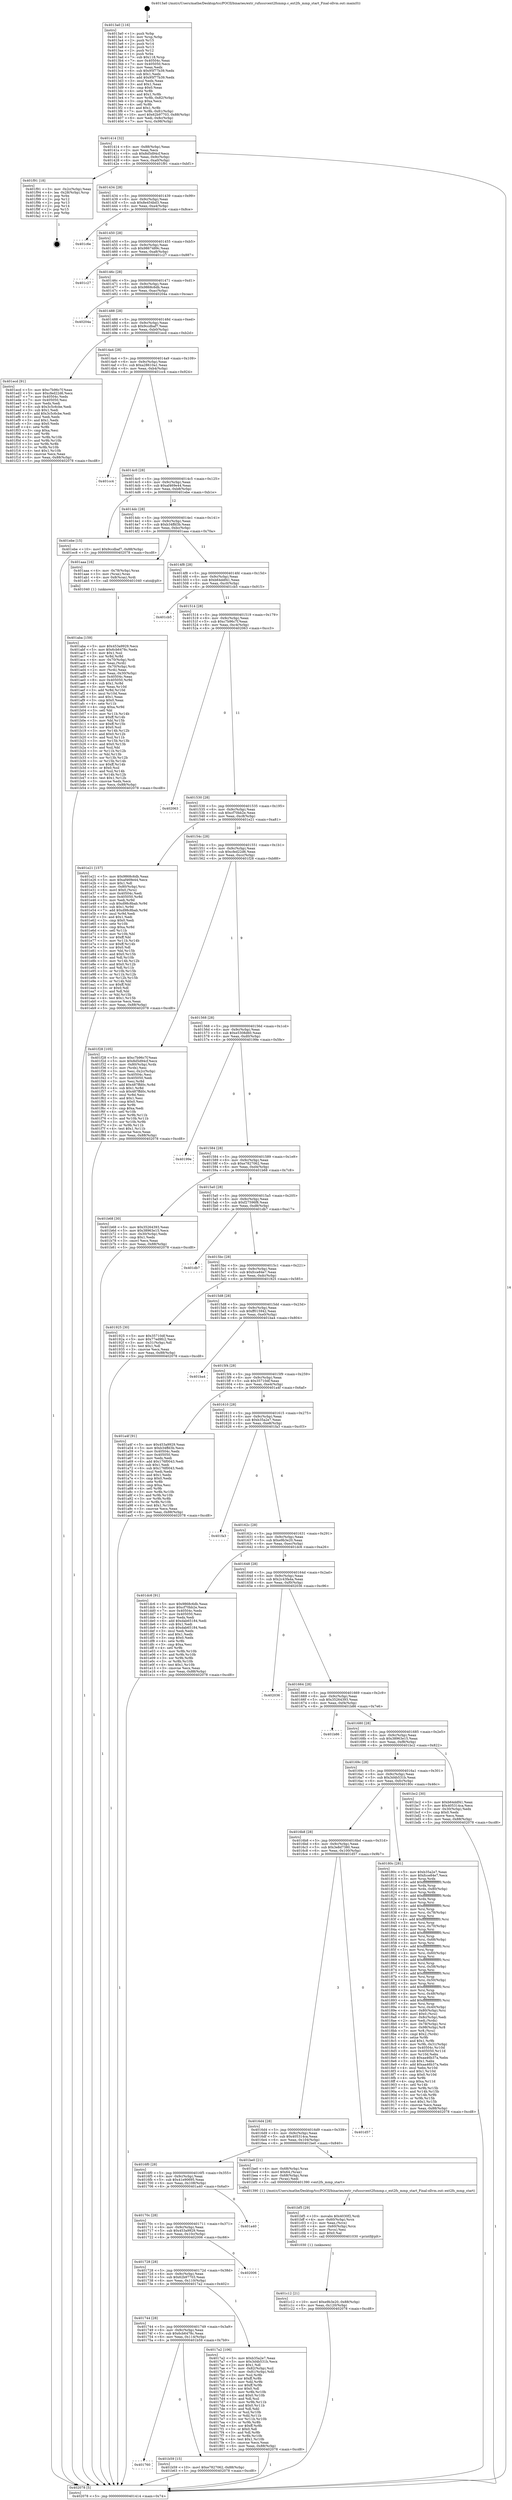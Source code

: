 digraph "0x4013a0" {
  label = "0x4013a0 (/mnt/c/Users/mathe/Desktop/tcc/POCII/binaries/extr_rufussrcext2fsmmp.c_ext2fs_mmp_start_Final-ollvm.out::main(0))"
  labelloc = "t"
  node[shape=record]

  Entry [label="",width=0.3,height=0.3,shape=circle,fillcolor=black,style=filled]
  "0x401414" [label="{
     0x401414 [32]\l
     | [instrs]\l
     &nbsp;&nbsp;0x401414 \<+6\>: mov -0x88(%rbp),%eax\l
     &nbsp;&nbsp;0x40141a \<+2\>: mov %eax,%ecx\l
     &nbsp;&nbsp;0x40141c \<+6\>: sub $0x8d5d94cf,%ecx\l
     &nbsp;&nbsp;0x401422 \<+6\>: mov %eax,-0x9c(%rbp)\l
     &nbsp;&nbsp;0x401428 \<+6\>: mov %ecx,-0xa0(%rbp)\l
     &nbsp;&nbsp;0x40142e \<+6\>: je 0000000000401f91 \<main+0xbf1\>\l
  }"]
  "0x401f91" [label="{
     0x401f91 [18]\l
     | [instrs]\l
     &nbsp;&nbsp;0x401f91 \<+3\>: mov -0x2c(%rbp),%eax\l
     &nbsp;&nbsp;0x401f94 \<+4\>: lea -0x28(%rbp),%rsp\l
     &nbsp;&nbsp;0x401f98 \<+1\>: pop %rbx\l
     &nbsp;&nbsp;0x401f99 \<+2\>: pop %r12\l
     &nbsp;&nbsp;0x401f9b \<+2\>: pop %r13\l
     &nbsp;&nbsp;0x401f9d \<+2\>: pop %r14\l
     &nbsp;&nbsp;0x401f9f \<+2\>: pop %r15\l
     &nbsp;&nbsp;0x401fa1 \<+1\>: pop %rbp\l
     &nbsp;&nbsp;0x401fa2 \<+1\>: ret\l
  }"]
  "0x401434" [label="{
     0x401434 [28]\l
     | [instrs]\l
     &nbsp;&nbsp;0x401434 \<+5\>: jmp 0000000000401439 \<main+0x99\>\l
     &nbsp;&nbsp;0x401439 \<+6\>: mov -0x9c(%rbp),%eax\l
     &nbsp;&nbsp;0x40143f \<+5\>: sub $0x8e454bd3,%eax\l
     &nbsp;&nbsp;0x401444 \<+6\>: mov %eax,-0xa4(%rbp)\l
     &nbsp;&nbsp;0x40144a \<+6\>: je 0000000000401c6e \<main+0x8ce\>\l
  }"]
  Exit [label="",width=0.3,height=0.3,shape=circle,fillcolor=black,style=filled,peripheries=2]
  "0x401c6e" [label="{
     0x401c6e\l
  }", style=dashed]
  "0x401450" [label="{
     0x401450 [28]\l
     | [instrs]\l
     &nbsp;&nbsp;0x401450 \<+5\>: jmp 0000000000401455 \<main+0xb5\>\l
     &nbsp;&nbsp;0x401455 \<+6\>: mov -0x9c(%rbp),%eax\l
     &nbsp;&nbsp;0x40145b \<+5\>: sub $0x9867489c,%eax\l
     &nbsp;&nbsp;0x401460 \<+6\>: mov %eax,-0xa8(%rbp)\l
     &nbsp;&nbsp;0x401466 \<+6\>: je 0000000000401c27 \<main+0x887\>\l
  }"]
  "0x401c12" [label="{
     0x401c12 [21]\l
     | [instrs]\l
     &nbsp;&nbsp;0x401c12 \<+10\>: movl $0xe9b3e20,-0x88(%rbp)\l
     &nbsp;&nbsp;0x401c1c \<+6\>: mov %eax,-0x120(%rbp)\l
     &nbsp;&nbsp;0x401c22 \<+5\>: jmp 0000000000402078 \<main+0xcd8\>\l
  }"]
  "0x401c27" [label="{
     0x401c27\l
  }", style=dashed]
  "0x40146c" [label="{
     0x40146c [28]\l
     | [instrs]\l
     &nbsp;&nbsp;0x40146c \<+5\>: jmp 0000000000401471 \<main+0xd1\>\l
     &nbsp;&nbsp;0x401471 \<+6\>: mov -0x9c(%rbp),%eax\l
     &nbsp;&nbsp;0x401477 \<+5\>: sub $0x9868c6db,%eax\l
     &nbsp;&nbsp;0x40147c \<+6\>: mov %eax,-0xac(%rbp)\l
     &nbsp;&nbsp;0x401482 \<+6\>: je 000000000040204a \<main+0xcaa\>\l
  }"]
  "0x401bf5" [label="{
     0x401bf5 [29]\l
     | [instrs]\l
     &nbsp;&nbsp;0x401bf5 \<+10\>: movabs $0x4030f2,%rdi\l
     &nbsp;&nbsp;0x401bff \<+4\>: mov -0x60(%rbp),%rcx\l
     &nbsp;&nbsp;0x401c03 \<+2\>: mov %eax,(%rcx)\l
     &nbsp;&nbsp;0x401c05 \<+4\>: mov -0x60(%rbp),%rcx\l
     &nbsp;&nbsp;0x401c09 \<+2\>: mov (%rcx),%esi\l
     &nbsp;&nbsp;0x401c0b \<+2\>: mov $0x0,%al\l
     &nbsp;&nbsp;0x401c0d \<+5\>: call 0000000000401030 \<printf@plt\>\l
     | [calls]\l
     &nbsp;&nbsp;0x401030 \{1\} (unknown)\l
  }"]
  "0x40204a" [label="{
     0x40204a\l
  }", style=dashed]
  "0x401488" [label="{
     0x401488 [28]\l
     | [instrs]\l
     &nbsp;&nbsp;0x401488 \<+5\>: jmp 000000000040148d \<main+0xed\>\l
     &nbsp;&nbsp;0x40148d \<+6\>: mov -0x9c(%rbp),%eax\l
     &nbsp;&nbsp;0x401493 \<+5\>: sub $0x9ccdbaf7,%eax\l
     &nbsp;&nbsp;0x401498 \<+6\>: mov %eax,-0xb0(%rbp)\l
     &nbsp;&nbsp;0x40149e \<+6\>: je 0000000000401ecd \<main+0xb2d\>\l
  }"]
  "0x401760" [label="{
     0x401760\l
  }", style=dashed]
  "0x401ecd" [label="{
     0x401ecd [91]\l
     | [instrs]\l
     &nbsp;&nbsp;0x401ecd \<+5\>: mov $0xc7b96c7f,%eax\l
     &nbsp;&nbsp;0x401ed2 \<+5\>: mov $0xcfed22d6,%ecx\l
     &nbsp;&nbsp;0x401ed7 \<+7\>: mov 0x40504c,%edx\l
     &nbsp;&nbsp;0x401ede \<+7\>: mov 0x405050,%esi\l
     &nbsp;&nbsp;0x401ee5 \<+2\>: mov %edx,%edi\l
     &nbsp;&nbsp;0x401ee7 \<+6\>: sub $0x3c5c6cbe,%edi\l
     &nbsp;&nbsp;0x401eed \<+3\>: sub $0x1,%edi\l
     &nbsp;&nbsp;0x401ef0 \<+6\>: add $0x3c5c6cbe,%edi\l
     &nbsp;&nbsp;0x401ef6 \<+3\>: imul %edi,%edx\l
     &nbsp;&nbsp;0x401ef9 \<+3\>: and $0x1,%edx\l
     &nbsp;&nbsp;0x401efc \<+3\>: cmp $0x0,%edx\l
     &nbsp;&nbsp;0x401eff \<+4\>: sete %r8b\l
     &nbsp;&nbsp;0x401f03 \<+3\>: cmp $0xa,%esi\l
     &nbsp;&nbsp;0x401f06 \<+4\>: setl %r9b\l
     &nbsp;&nbsp;0x401f0a \<+3\>: mov %r8b,%r10b\l
     &nbsp;&nbsp;0x401f0d \<+3\>: and %r9b,%r10b\l
     &nbsp;&nbsp;0x401f10 \<+3\>: xor %r9b,%r8b\l
     &nbsp;&nbsp;0x401f13 \<+3\>: or %r8b,%r10b\l
     &nbsp;&nbsp;0x401f16 \<+4\>: test $0x1,%r10b\l
     &nbsp;&nbsp;0x401f1a \<+3\>: cmovne %ecx,%eax\l
     &nbsp;&nbsp;0x401f1d \<+6\>: mov %eax,-0x88(%rbp)\l
     &nbsp;&nbsp;0x401f23 \<+5\>: jmp 0000000000402078 \<main+0xcd8\>\l
  }"]
  "0x4014a4" [label="{
     0x4014a4 [28]\l
     | [instrs]\l
     &nbsp;&nbsp;0x4014a4 \<+5\>: jmp 00000000004014a9 \<main+0x109\>\l
     &nbsp;&nbsp;0x4014a9 \<+6\>: mov -0x9c(%rbp),%eax\l
     &nbsp;&nbsp;0x4014af \<+5\>: sub $0xa28610a1,%eax\l
     &nbsp;&nbsp;0x4014b4 \<+6\>: mov %eax,-0xb4(%rbp)\l
     &nbsp;&nbsp;0x4014ba \<+6\>: je 0000000000401cc4 \<main+0x924\>\l
  }"]
  "0x401b59" [label="{
     0x401b59 [15]\l
     | [instrs]\l
     &nbsp;&nbsp;0x401b59 \<+10\>: movl $0xe7827062,-0x88(%rbp)\l
     &nbsp;&nbsp;0x401b63 \<+5\>: jmp 0000000000402078 \<main+0xcd8\>\l
  }"]
  "0x401cc4" [label="{
     0x401cc4\l
  }", style=dashed]
  "0x4014c0" [label="{
     0x4014c0 [28]\l
     | [instrs]\l
     &nbsp;&nbsp;0x4014c0 \<+5\>: jmp 00000000004014c5 \<main+0x125\>\l
     &nbsp;&nbsp;0x4014c5 \<+6\>: mov -0x9c(%rbp),%eax\l
     &nbsp;&nbsp;0x4014cb \<+5\>: sub $0xaf469e44,%eax\l
     &nbsp;&nbsp;0x4014d0 \<+6\>: mov %eax,-0xb8(%rbp)\l
     &nbsp;&nbsp;0x4014d6 \<+6\>: je 0000000000401ebe \<main+0xb1e\>\l
  }"]
  "0x401aba" [label="{
     0x401aba [159]\l
     | [instrs]\l
     &nbsp;&nbsp;0x401aba \<+5\>: mov $0x453a9929,%ecx\l
     &nbsp;&nbsp;0x401abf \<+5\>: mov $0x6cb6478c,%edx\l
     &nbsp;&nbsp;0x401ac4 \<+3\>: mov $0x1,%sil\l
     &nbsp;&nbsp;0x401ac7 \<+3\>: xor %r8d,%r8d\l
     &nbsp;&nbsp;0x401aca \<+4\>: mov -0x70(%rbp),%rdi\l
     &nbsp;&nbsp;0x401ace \<+2\>: mov %eax,(%rdi)\l
     &nbsp;&nbsp;0x401ad0 \<+4\>: mov -0x70(%rbp),%rdi\l
     &nbsp;&nbsp;0x401ad4 \<+2\>: mov (%rdi),%eax\l
     &nbsp;&nbsp;0x401ad6 \<+3\>: mov %eax,-0x30(%rbp)\l
     &nbsp;&nbsp;0x401ad9 \<+7\>: mov 0x40504c,%eax\l
     &nbsp;&nbsp;0x401ae0 \<+8\>: mov 0x405050,%r9d\l
     &nbsp;&nbsp;0x401ae8 \<+4\>: sub $0x1,%r8d\l
     &nbsp;&nbsp;0x401aec \<+3\>: mov %eax,%r10d\l
     &nbsp;&nbsp;0x401aef \<+3\>: add %r8d,%r10d\l
     &nbsp;&nbsp;0x401af2 \<+4\>: imul %r10d,%eax\l
     &nbsp;&nbsp;0x401af6 \<+3\>: and $0x1,%eax\l
     &nbsp;&nbsp;0x401af9 \<+3\>: cmp $0x0,%eax\l
     &nbsp;&nbsp;0x401afc \<+4\>: sete %r11b\l
     &nbsp;&nbsp;0x401b00 \<+4\>: cmp $0xa,%r9d\l
     &nbsp;&nbsp;0x401b04 \<+3\>: setl %bl\l
     &nbsp;&nbsp;0x401b07 \<+3\>: mov %r11b,%r14b\l
     &nbsp;&nbsp;0x401b0a \<+4\>: xor $0xff,%r14b\l
     &nbsp;&nbsp;0x401b0e \<+3\>: mov %bl,%r15b\l
     &nbsp;&nbsp;0x401b11 \<+4\>: xor $0xff,%r15b\l
     &nbsp;&nbsp;0x401b15 \<+4\>: xor $0x0,%sil\l
     &nbsp;&nbsp;0x401b19 \<+3\>: mov %r14b,%r12b\l
     &nbsp;&nbsp;0x401b1c \<+4\>: and $0x0,%r12b\l
     &nbsp;&nbsp;0x401b20 \<+3\>: and %sil,%r11b\l
     &nbsp;&nbsp;0x401b23 \<+3\>: mov %r15b,%r13b\l
     &nbsp;&nbsp;0x401b26 \<+4\>: and $0x0,%r13b\l
     &nbsp;&nbsp;0x401b2a \<+3\>: and %sil,%bl\l
     &nbsp;&nbsp;0x401b2d \<+3\>: or %r11b,%r12b\l
     &nbsp;&nbsp;0x401b30 \<+3\>: or %bl,%r13b\l
     &nbsp;&nbsp;0x401b33 \<+3\>: xor %r13b,%r12b\l
     &nbsp;&nbsp;0x401b36 \<+3\>: or %r15b,%r14b\l
     &nbsp;&nbsp;0x401b39 \<+4\>: xor $0xff,%r14b\l
     &nbsp;&nbsp;0x401b3d \<+4\>: or $0x0,%sil\l
     &nbsp;&nbsp;0x401b41 \<+3\>: and %sil,%r14b\l
     &nbsp;&nbsp;0x401b44 \<+3\>: or %r14b,%r12b\l
     &nbsp;&nbsp;0x401b47 \<+4\>: test $0x1,%r12b\l
     &nbsp;&nbsp;0x401b4b \<+3\>: cmovne %edx,%ecx\l
     &nbsp;&nbsp;0x401b4e \<+6\>: mov %ecx,-0x88(%rbp)\l
     &nbsp;&nbsp;0x401b54 \<+5\>: jmp 0000000000402078 \<main+0xcd8\>\l
  }"]
  "0x401ebe" [label="{
     0x401ebe [15]\l
     | [instrs]\l
     &nbsp;&nbsp;0x401ebe \<+10\>: movl $0x9ccdbaf7,-0x88(%rbp)\l
     &nbsp;&nbsp;0x401ec8 \<+5\>: jmp 0000000000402078 \<main+0xcd8\>\l
  }"]
  "0x4014dc" [label="{
     0x4014dc [28]\l
     | [instrs]\l
     &nbsp;&nbsp;0x4014dc \<+5\>: jmp 00000000004014e1 \<main+0x141\>\l
     &nbsp;&nbsp;0x4014e1 \<+6\>: mov -0x9c(%rbp),%eax\l
     &nbsp;&nbsp;0x4014e7 \<+5\>: sub $0xb34ffd3b,%eax\l
     &nbsp;&nbsp;0x4014ec \<+6\>: mov %eax,-0xbc(%rbp)\l
     &nbsp;&nbsp;0x4014f2 \<+6\>: je 0000000000401aaa \<main+0x70a\>\l
  }"]
  "0x4013a0" [label="{
     0x4013a0 [116]\l
     | [instrs]\l
     &nbsp;&nbsp;0x4013a0 \<+1\>: push %rbp\l
     &nbsp;&nbsp;0x4013a1 \<+3\>: mov %rsp,%rbp\l
     &nbsp;&nbsp;0x4013a4 \<+2\>: push %r15\l
     &nbsp;&nbsp;0x4013a6 \<+2\>: push %r14\l
     &nbsp;&nbsp;0x4013a8 \<+2\>: push %r13\l
     &nbsp;&nbsp;0x4013aa \<+2\>: push %r12\l
     &nbsp;&nbsp;0x4013ac \<+1\>: push %rbx\l
     &nbsp;&nbsp;0x4013ad \<+7\>: sub $0x118,%rsp\l
     &nbsp;&nbsp;0x4013b4 \<+7\>: mov 0x40504c,%eax\l
     &nbsp;&nbsp;0x4013bb \<+7\>: mov 0x405050,%ecx\l
     &nbsp;&nbsp;0x4013c2 \<+2\>: mov %eax,%edx\l
     &nbsp;&nbsp;0x4013c4 \<+6\>: sub $0x95f77b39,%edx\l
     &nbsp;&nbsp;0x4013ca \<+3\>: sub $0x1,%edx\l
     &nbsp;&nbsp;0x4013cd \<+6\>: add $0x95f77b39,%edx\l
     &nbsp;&nbsp;0x4013d3 \<+3\>: imul %edx,%eax\l
     &nbsp;&nbsp;0x4013d6 \<+3\>: and $0x1,%eax\l
     &nbsp;&nbsp;0x4013d9 \<+3\>: cmp $0x0,%eax\l
     &nbsp;&nbsp;0x4013dc \<+4\>: sete %r8b\l
     &nbsp;&nbsp;0x4013e0 \<+4\>: and $0x1,%r8b\l
     &nbsp;&nbsp;0x4013e4 \<+7\>: mov %r8b,-0x82(%rbp)\l
     &nbsp;&nbsp;0x4013eb \<+3\>: cmp $0xa,%ecx\l
     &nbsp;&nbsp;0x4013ee \<+4\>: setl %r8b\l
     &nbsp;&nbsp;0x4013f2 \<+4\>: and $0x1,%r8b\l
     &nbsp;&nbsp;0x4013f6 \<+7\>: mov %r8b,-0x81(%rbp)\l
     &nbsp;&nbsp;0x4013fd \<+10\>: movl $0x62b97703,-0x88(%rbp)\l
     &nbsp;&nbsp;0x401407 \<+6\>: mov %edi,-0x8c(%rbp)\l
     &nbsp;&nbsp;0x40140d \<+7\>: mov %rsi,-0x98(%rbp)\l
  }"]
  "0x401aaa" [label="{
     0x401aaa [16]\l
     | [instrs]\l
     &nbsp;&nbsp;0x401aaa \<+4\>: mov -0x78(%rbp),%rax\l
     &nbsp;&nbsp;0x401aae \<+3\>: mov (%rax),%rax\l
     &nbsp;&nbsp;0x401ab1 \<+4\>: mov 0x8(%rax),%rdi\l
     &nbsp;&nbsp;0x401ab5 \<+5\>: call 0000000000401040 \<atoi@plt\>\l
     | [calls]\l
     &nbsp;&nbsp;0x401040 \{1\} (unknown)\l
  }"]
  "0x4014f8" [label="{
     0x4014f8 [28]\l
     | [instrs]\l
     &nbsp;&nbsp;0x4014f8 \<+5\>: jmp 00000000004014fd \<main+0x15d\>\l
     &nbsp;&nbsp;0x4014fd \<+6\>: mov -0x9c(%rbp),%eax\l
     &nbsp;&nbsp;0x401503 \<+5\>: sub $0xb64ddf41,%eax\l
     &nbsp;&nbsp;0x401508 \<+6\>: mov %eax,-0xc0(%rbp)\l
     &nbsp;&nbsp;0x40150e \<+6\>: je 0000000000401cb5 \<main+0x915\>\l
  }"]
  "0x402078" [label="{
     0x402078 [5]\l
     | [instrs]\l
     &nbsp;&nbsp;0x402078 \<+5\>: jmp 0000000000401414 \<main+0x74\>\l
  }"]
  "0x401cb5" [label="{
     0x401cb5\l
  }", style=dashed]
  "0x401514" [label="{
     0x401514 [28]\l
     | [instrs]\l
     &nbsp;&nbsp;0x401514 \<+5\>: jmp 0000000000401519 \<main+0x179\>\l
     &nbsp;&nbsp;0x401519 \<+6\>: mov -0x9c(%rbp),%eax\l
     &nbsp;&nbsp;0x40151f \<+5\>: sub $0xc7b96c7f,%eax\l
     &nbsp;&nbsp;0x401524 \<+6\>: mov %eax,-0xc4(%rbp)\l
     &nbsp;&nbsp;0x40152a \<+6\>: je 0000000000402063 \<main+0xcc3\>\l
  }"]
  "0x401744" [label="{
     0x401744 [28]\l
     | [instrs]\l
     &nbsp;&nbsp;0x401744 \<+5\>: jmp 0000000000401749 \<main+0x3a9\>\l
     &nbsp;&nbsp;0x401749 \<+6\>: mov -0x9c(%rbp),%eax\l
     &nbsp;&nbsp;0x40174f \<+5\>: sub $0x6cb6478c,%eax\l
     &nbsp;&nbsp;0x401754 \<+6\>: mov %eax,-0x114(%rbp)\l
     &nbsp;&nbsp;0x40175a \<+6\>: je 0000000000401b59 \<main+0x7b9\>\l
  }"]
  "0x402063" [label="{
     0x402063\l
  }", style=dashed]
  "0x401530" [label="{
     0x401530 [28]\l
     | [instrs]\l
     &nbsp;&nbsp;0x401530 \<+5\>: jmp 0000000000401535 \<main+0x195\>\l
     &nbsp;&nbsp;0x401535 \<+6\>: mov -0x9c(%rbp),%eax\l
     &nbsp;&nbsp;0x40153b \<+5\>: sub $0xcf70bb2e,%eax\l
     &nbsp;&nbsp;0x401540 \<+6\>: mov %eax,-0xc8(%rbp)\l
     &nbsp;&nbsp;0x401546 \<+6\>: je 0000000000401e21 \<main+0xa81\>\l
  }"]
  "0x4017a2" [label="{
     0x4017a2 [106]\l
     | [instrs]\l
     &nbsp;&nbsp;0x4017a2 \<+5\>: mov $0xb35a2e7,%eax\l
     &nbsp;&nbsp;0x4017a7 \<+5\>: mov $0x3d4b531b,%ecx\l
     &nbsp;&nbsp;0x4017ac \<+2\>: mov $0x1,%dl\l
     &nbsp;&nbsp;0x4017ae \<+7\>: mov -0x82(%rbp),%sil\l
     &nbsp;&nbsp;0x4017b5 \<+7\>: mov -0x81(%rbp),%dil\l
     &nbsp;&nbsp;0x4017bc \<+3\>: mov %sil,%r8b\l
     &nbsp;&nbsp;0x4017bf \<+4\>: xor $0xff,%r8b\l
     &nbsp;&nbsp;0x4017c3 \<+3\>: mov %dil,%r9b\l
     &nbsp;&nbsp;0x4017c6 \<+4\>: xor $0xff,%r9b\l
     &nbsp;&nbsp;0x4017ca \<+3\>: xor $0x0,%dl\l
     &nbsp;&nbsp;0x4017cd \<+3\>: mov %r8b,%r10b\l
     &nbsp;&nbsp;0x4017d0 \<+4\>: and $0x0,%r10b\l
     &nbsp;&nbsp;0x4017d4 \<+3\>: and %dl,%sil\l
     &nbsp;&nbsp;0x4017d7 \<+3\>: mov %r9b,%r11b\l
     &nbsp;&nbsp;0x4017da \<+4\>: and $0x0,%r11b\l
     &nbsp;&nbsp;0x4017de \<+3\>: and %dl,%dil\l
     &nbsp;&nbsp;0x4017e1 \<+3\>: or %sil,%r10b\l
     &nbsp;&nbsp;0x4017e4 \<+3\>: or %dil,%r11b\l
     &nbsp;&nbsp;0x4017e7 \<+3\>: xor %r11b,%r10b\l
     &nbsp;&nbsp;0x4017ea \<+3\>: or %r9b,%r8b\l
     &nbsp;&nbsp;0x4017ed \<+4\>: xor $0xff,%r8b\l
     &nbsp;&nbsp;0x4017f1 \<+3\>: or $0x0,%dl\l
     &nbsp;&nbsp;0x4017f4 \<+3\>: and %dl,%r8b\l
     &nbsp;&nbsp;0x4017f7 \<+3\>: or %r8b,%r10b\l
     &nbsp;&nbsp;0x4017fa \<+4\>: test $0x1,%r10b\l
     &nbsp;&nbsp;0x4017fe \<+3\>: cmovne %ecx,%eax\l
     &nbsp;&nbsp;0x401801 \<+6\>: mov %eax,-0x88(%rbp)\l
     &nbsp;&nbsp;0x401807 \<+5\>: jmp 0000000000402078 \<main+0xcd8\>\l
  }"]
  "0x401e21" [label="{
     0x401e21 [157]\l
     | [instrs]\l
     &nbsp;&nbsp;0x401e21 \<+5\>: mov $0x9868c6db,%eax\l
     &nbsp;&nbsp;0x401e26 \<+5\>: mov $0xaf469e44,%ecx\l
     &nbsp;&nbsp;0x401e2b \<+2\>: mov $0x1,%dl\l
     &nbsp;&nbsp;0x401e2d \<+4\>: mov -0x80(%rbp),%rsi\l
     &nbsp;&nbsp;0x401e31 \<+6\>: movl $0x0,(%rsi)\l
     &nbsp;&nbsp;0x401e37 \<+7\>: mov 0x40504c,%edi\l
     &nbsp;&nbsp;0x401e3e \<+8\>: mov 0x405050,%r8d\l
     &nbsp;&nbsp;0x401e46 \<+3\>: mov %edi,%r9d\l
     &nbsp;&nbsp;0x401e49 \<+7\>: sub $0xd98c8bab,%r9d\l
     &nbsp;&nbsp;0x401e50 \<+4\>: sub $0x1,%r9d\l
     &nbsp;&nbsp;0x401e54 \<+7\>: add $0xd98c8bab,%r9d\l
     &nbsp;&nbsp;0x401e5b \<+4\>: imul %r9d,%edi\l
     &nbsp;&nbsp;0x401e5f \<+3\>: and $0x1,%edi\l
     &nbsp;&nbsp;0x401e62 \<+3\>: cmp $0x0,%edi\l
     &nbsp;&nbsp;0x401e65 \<+4\>: sete %r10b\l
     &nbsp;&nbsp;0x401e69 \<+4\>: cmp $0xa,%r8d\l
     &nbsp;&nbsp;0x401e6d \<+4\>: setl %r11b\l
     &nbsp;&nbsp;0x401e71 \<+3\>: mov %r10b,%bl\l
     &nbsp;&nbsp;0x401e74 \<+3\>: xor $0xff,%bl\l
     &nbsp;&nbsp;0x401e77 \<+3\>: mov %r11b,%r14b\l
     &nbsp;&nbsp;0x401e7a \<+4\>: xor $0xff,%r14b\l
     &nbsp;&nbsp;0x401e7e \<+3\>: xor $0x0,%dl\l
     &nbsp;&nbsp;0x401e81 \<+3\>: mov %bl,%r15b\l
     &nbsp;&nbsp;0x401e84 \<+4\>: and $0x0,%r15b\l
     &nbsp;&nbsp;0x401e88 \<+3\>: and %dl,%r10b\l
     &nbsp;&nbsp;0x401e8b \<+3\>: mov %r14b,%r12b\l
     &nbsp;&nbsp;0x401e8e \<+4\>: and $0x0,%r12b\l
     &nbsp;&nbsp;0x401e92 \<+3\>: and %dl,%r11b\l
     &nbsp;&nbsp;0x401e95 \<+3\>: or %r10b,%r15b\l
     &nbsp;&nbsp;0x401e98 \<+3\>: or %r11b,%r12b\l
     &nbsp;&nbsp;0x401e9b \<+3\>: xor %r12b,%r15b\l
     &nbsp;&nbsp;0x401e9e \<+3\>: or %r14b,%bl\l
     &nbsp;&nbsp;0x401ea1 \<+3\>: xor $0xff,%bl\l
     &nbsp;&nbsp;0x401ea4 \<+3\>: or $0x0,%dl\l
     &nbsp;&nbsp;0x401ea7 \<+2\>: and %dl,%bl\l
     &nbsp;&nbsp;0x401ea9 \<+3\>: or %bl,%r15b\l
     &nbsp;&nbsp;0x401eac \<+4\>: test $0x1,%r15b\l
     &nbsp;&nbsp;0x401eb0 \<+3\>: cmovne %ecx,%eax\l
     &nbsp;&nbsp;0x401eb3 \<+6\>: mov %eax,-0x88(%rbp)\l
     &nbsp;&nbsp;0x401eb9 \<+5\>: jmp 0000000000402078 \<main+0xcd8\>\l
  }"]
  "0x40154c" [label="{
     0x40154c [28]\l
     | [instrs]\l
     &nbsp;&nbsp;0x40154c \<+5\>: jmp 0000000000401551 \<main+0x1b1\>\l
     &nbsp;&nbsp;0x401551 \<+6\>: mov -0x9c(%rbp),%eax\l
     &nbsp;&nbsp;0x401557 \<+5\>: sub $0xcfed22d6,%eax\l
     &nbsp;&nbsp;0x40155c \<+6\>: mov %eax,-0xcc(%rbp)\l
     &nbsp;&nbsp;0x401562 \<+6\>: je 0000000000401f28 \<main+0xb88\>\l
  }"]
  "0x401728" [label="{
     0x401728 [28]\l
     | [instrs]\l
     &nbsp;&nbsp;0x401728 \<+5\>: jmp 000000000040172d \<main+0x38d\>\l
     &nbsp;&nbsp;0x40172d \<+6\>: mov -0x9c(%rbp),%eax\l
     &nbsp;&nbsp;0x401733 \<+5\>: sub $0x62b97703,%eax\l
     &nbsp;&nbsp;0x401738 \<+6\>: mov %eax,-0x110(%rbp)\l
     &nbsp;&nbsp;0x40173e \<+6\>: je 00000000004017a2 \<main+0x402\>\l
  }"]
  "0x401f28" [label="{
     0x401f28 [105]\l
     | [instrs]\l
     &nbsp;&nbsp;0x401f28 \<+5\>: mov $0xc7b96c7f,%eax\l
     &nbsp;&nbsp;0x401f2d \<+5\>: mov $0x8d5d94cf,%ecx\l
     &nbsp;&nbsp;0x401f32 \<+4\>: mov -0x80(%rbp),%rdx\l
     &nbsp;&nbsp;0x401f36 \<+2\>: mov (%rdx),%esi\l
     &nbsp;&nbsp;0x401f38 \<+3\>: mov %esi,-0x2c(%rbp)\l
     &nbsp;&nbsp;0x401f3b \<+7\>: mov 0x40504c,%esi\l
     &nbsp;&nbsp;0x401f42 \<+7\>: mov 0x405050,%edi\l
     &nbsp;&nbsp;0x401f49 \<+3\>: mov %esi,%r8d\l
     &nbsp;&nbsp;0x401f4c \<+7\>: add $0x487ffd0c,%r8d\l
     &nbsp;&nbsp;0x401f53 \<+4\>: sub $0x1,%r8d\l
     &nbsp;&nbsp;0x401f57 \<+7\>: sub $0x487ffd0c,%r8d\l
     &nbsp;&nbsp;0x401f5e \<+4\>: imul %r8d,%esi\l
     &nbsp;&nbsp;0x401f62 \<+3\>: and $0x1,%esi\l
     &nbsp;&nbsp;0x401f65 \<+3\>: cmp $0x0,%esi\l
     &nbsp;&nbsp;0x401f68 \<+4\>: sete %r9b\l
     &nbsp;&nbsp;0x401f6c \<+3\>: cmp $0xa,%edi\l
     &nbsp;&nbsp;0x401f6f \<+4\>: setl %r10b\l
     &nbsp;&nbsp;0x401f73 \<+3\>: mov %r9b,%r11b\l
     &nbsp;&nbsp;0x401f76 \<+3\>: and %r10b,%r11b\l
     &nbsp;&nbsp;0x401f79 \<+3\>: xor %r10b,%r9b\l
     &nbsp;&nbsp;0x401f7c \<+3\>: or %r9b,%r11b\l
     &nbsp;&nbsp;0x401f7f \<+4\>: test $0x1,%r11b\l
     &nbsp;&nbsp;0x401f83 \<+3\>: cmovne %ecx,%eax\l
     &nbsp;&nbsp;0x401f86 \<+6\>: mov %eax,-0x88(%rbp)\l
     &nbsp;&nbsp;0x401f8c \<+5\>: jmp 0000000000402078 \<main+0xcd8\>\l
  }"]
  "0x401568" [label="{
     0x401568 [28]\l
     | [instrs]\l
     &nbsp;&nbsp;0x401568 \<+5\>: jmp 000000000040156d \<main+0x1cd\>\l
     &nbsp;&nbsp;0x40156d \<+6\>: mov -0x9c(%rbp),%eax\l
     &nbsp;&nbsp;0x401573 \<+5\>: sub $0xe5308d60,%eax\l
     &nbsp;&nbsp;0x401578 \<+6\>: mov %eax,-0xd0(%rbp)\l
     &nbsp;&nbsp;0x40157e \<+6\>: je 000000000040199e \<main+0x5fe\>\l
  }"]
  "0x402006" [label="{
     0x402006\l
  }", style=dashed]
  "0x40199e" [label="{
     0x40199e\l
  }", style=dashed]
  "0x401584" [label="{
     0x401584 [28]\l
     | [instrs]\l
     &nbsp;&nbsp;0x401584 \<+5\>: jmp 0000000000401589 \<main+0x1e9\>\l
     &nbsp;&nbsp;0x401589 \<+6\>: mov -0x9c(%rbp),%eax\l
     &nbsp;&nbsp;0x40158f \<+5\>: sub $0xe7827062,%eax\l
     &nbsp;&nbsp;0x401594 \<+6\>: mov %eax,-0xd4(%rbp)\l
     &nbsp;&nbsp;0x40159a \<+6\>: je 0000000000401b68 \<main+0x7c8\>\l
  }"]
  "0x40170c" [label="{
     0x40170c [28]\l
     | [instrs]\l
     &nbsp;&nbsp;0x40170c \<+5\>: jmp 0000000000401711 \<main+0x371\>\l
     &nbsp;&nbsp;0x401711 \<+6\>: mov -0x9c(%rbp),%eax\l
     &nbsp;&nbsp;0x401717 \<+5\>: sub $0x453a9929,%eax\l
     &nbsp;&nbsp;0x40171c \<+6\>: mov %eax,-0x10c(%rbp)\l
     &nbsp;&nbsp;0x401722 \<+6\>: je 0000000000402006 \<main+0xc66\>\l
  }"]
  "0x401b68" [label="{
     0x401b68 [30]\l
     | [instrs]\l
     &nbsp;&nbsp;0x401b68 \<+5\>: mov $0x35264393,%eax\l
     &nbsp;&nbsp;0x401b6d \<+5\>: mov $0x38963e15,%ecx\l
     &nbsp;&nbsp;0x401b72 \<+3\>: mov -0x30(%rbp),%edx\l
     &nbsp;&nbsp;0x401b75 \<+3\>: cmp $0x1,%edx\l
     &nbsp;&nbsp;0x401b78 \<+3\>: cmovl %ecx,%eax\l
     &nbsp;&nbsp;0x401b7b \<+6\>: mov %eax,-0x88(%rbp)\l
     &nbsp;&nbsp;0x401b81 \<+5\>: jmp 0000000000402078 \<main+0xcd8\>\l
  }"]
  "0x4015a0" [label="{
     0x4015a0 [28]\l
     | [instrs]\l
     &nbsp;&nbsp;0x4015a0 \<+5\>: jmp 00000000004015a5 \<main+0x205\>\l
     &nbsp;&nbsp;0x4015a5 \<+6\>: mov -0x9c(%rbp),%eax\l
     &nbsp;&nbsp;0x4015ab \<+5\>: sub $0xf27596f8,%eax\l
     &nbsp;&nbsp;0x4015b0 \<+6\>: mov %eax,-0xd8(%rbp)\l
     &nbsp;&nbsp;0x4015b6 \<+6\>: je 0000000000401db7 \<main+0xa17\>\l
  }"]
  "0x401a40" [label="{
     0x401a40\l
  }", style=dashed]
  "0x401db7" [label="{
     0x401db7\l
  }", style=dashed]
  "0x4015bc" [label="{
     0x4015bc [28]\l
     | [instrs]\l
     &nbsp;&nbsp;0x4015bc \<+5\>: jmp 00000000004015c1 \<main+0x221\>\l
     &nbsp;&nbsp;0x4015c1 \<+6\>: mov -0x9c(%rbp),%eax\l
     &nbsp;&nbsp;0x4015c7 \<+5\>: sub $0xfcce84e7,%eax\l
     &nbsp;&nbsp;0x4015cc \<+6\>: mov %eax,-0xdc(%rbp)\l
     &nbsp;&nbsp;0x4015d2 \<+6\>: je 0000000000401925 \<main+0x585\>\l
  }"]
  "0x4016f0" [label="{
     0x4016f0 [28]\l
     | [instrs]\l
     &nbsp;&nbsp;0x4016f0 \<+5\>: jmp 00000000004016f5 \<main+0x355\>\l
     &nbsp;&nbsp;0x4016f5 \<+6\>: mov -0x9c(%rbp),%eax\l
     &nbsp;&nbsp;0x4016fb \<+5\>: sub $0x41e90695,%eax\l
     &nbsp;&nbsp;0x401700 \<+6\>: mov %eax,-0x108(%rbp)\l
     &nbsp;&nbsp;0x401706 \<+6\>: je 0000000000401a40 \<main+0x6a0\>\l
  }"]
  "0x401925" [label="{
     0x401925 [30]\l
     | [instrs]\l
     &nbsp;&nbsp;0x401925 \<+5\>: mov $0x35710df,%eax\l
     &nbsp;&nbsp;0x40192a \<+5\>: mov $0x77ed9fc2,%ecx\l
     &nbsp;&nbsp;0x40192f \<+3\>: mov -0x31(%rbp),%dl\l
     &nbsp;&nbsp;0x401932 \<+3\>: test $0x1,%dl\l
     &nbsp;&nbsp;0x401935 \<+3\>: cmovne %ecx,%eax\l
     &nbsp;&nbsp;0x401938 \<+6\>: mov %eax,-0x88(%rbp)\l
     &nbsp;&nbsp;0x40193e \<+5\>: jmp 0000000000402078 \<main+0xcd8\>\l
  }"]
  "0x4015d8" [label="{
     0x4015d8 [28]\l
     | [instrs]\l
     &nbsp;&nbsp;0x4015d8 \<+5\>: jmp 00000000004015dd \<main+0x23d\>\l
     &nbsp;&nbsp;0x4015dd \<+6\>: mov -0x9c(%rbp),%eax\l
     &nbsp;&nbsp;0x4015e3 \<+5\>: sub $0xff015942,%eax\l
     &nbsp;&nbsp;0x4015e8 \<+6\>: mov %eax,-0xe0(%rbp)\l
     &nbsp;&nbsp;0x4015ee \<+6\>: je 0000000000401ba4 \<main+0x804\>\l
  }"]
  "0x401be0" [label="{
     0x401be0 [21]\l
     | [instrs]\l
     &nbsp;&nbsp;0x401be0 \<+4\>: mov -0x68(%rbp),%rax\l
     &nbsp;&nbsp;0x401be4 \<+6\>: movl $0x64,(%rax)\l
     &nbsp;&nbsp;0x401bea \<+4\>: mov -0x68(%rbp),%rax\l
     &nbsp;&nbsp;0x401bee \<+2\>: mov (%rax),%edi\l
     &nbsp;&nbsp;0x401bf0 \<+5\>: call 0000000000401390 \<ext2fs_mmp_start\>\l
     | [calls]\l
     &nbsp;&nbsp;0x401390 \{1\} (/mnt/c/Users/mathe/Desktop/tcc/POCII/binaries/extr_rufussrcext2fsmmp.c_ext2fs_mmp_start_Final-ollvm.out::ext2fs_mmp_start)\l
  }"]
  "0x401ba4" [label="{
     0x401ba4\l
  }", style=dashed]
  "0x4015f4" [label="{
     0x4015f4 [28]\l
     | [instrs]\l
     &nbsp;&nbsp;0x4015f4 \<+5\>: jmp 00000000004015f9 \<main+0x259\>\l
     &nbsp;&nbsp;0x4015f9 \<+6\>: mov -0x9c(%rbp),%eax\l
     &nbsp;&nbsp;0x4015ff \<+5\>: sub $0x35710df,%eax\l
     &nbsp;&nbsp;0x401604 \<+6\>: mov %eax,-0xe4(%rbp)\l
     &nbsp;&nbsp;0x40160a \<+6\>: je 0000000000401a4f \<main+0x6af\>\l
  }"]
  "0x4016d4" [label="{
     0x4016d4 [28]\l
     | [instrs]\l
     &nbsp;&nbsp;0x4016d4 \<+5\>: jmp 00000000004016d9 \<main+0x339\>\l
     &nbsp;&nbsp;0x4016d9 \<+6\>: mov -0x9c(%rbp),%eax\l
     &nbsp;&nbsp;0x4016df \<+5\>: sub $0x405314ca,%eax\l
     &nbsp;&nbsp;0x4016e4 \<+6\>: mov %eax,-0x104(%rbp)\l
     &nbsp;&nbsp;0x4016ea \<+6\>: je 0000000000401be0 \<main+0x840\>\l
  }"]
  "0x401a4f" [label="{
     0x401a4f [91]\l
     | [instrs]\l
     &nbsp;&nbsp;0x401a4f \<+5\>: mov $0x453a9929,%eax\l
     &nbsp;&nbsp;0x401a54 \<+5\>: mov $0xb34ffd3b,%ecx\l
     &nbsp;&nbsp;0x401a59 \<+7\>: mov 0x40504c,%edx\l
     &nbsp;&nbsp;0x401a60 \<+7\>: mov 0x405050,%esi\l
     &nbsp;&nbsp;0x401a67 \<+2\>: mov %edx,%edi\l
     &nbsp;&nbsp;0x401a69 \<+6\>: add $0x176f0043,%edi\l
     &nbsp;&nbsp;0x401a6f \<+3\>: sub $0x1,%edi\l
     &nbsp;&nbsp;0x401a72 \<+6\>: sub $0x176f0043,%edi\l
     &nbsp;&nbsp;0x401a78 \<+3\>: imul %edi,%edx\l
     &nbsp;&nbsp;0x401a7b \<+3\>: and $0x1,%edx\l
     &nbsp;&nbsp;0x401a7e \<+3\>: cmp $0x0,%edx\l
     &nbsp;&nbsp;0x401a81 \<+4\>: sete %r8b\l
     &nbsp;&nbsp;0x401a85 \<+3\>: cmp $0xa,%esi\l
     &nbsp;&nbsp;0x401a88 \<+4\>: setl %r9b\l
     &nbsp;&nbsp;0x401a8c \<+3\>: mov %r8b,%r10b\l
     &nbsp;&nbsp;0x401a8f \<+3\>: and %r9b,%r10b\l
     &nbsp;&nbsp;0x401a92 \<+3\>: xor %r9b,%r8b\l
     &nbsp;&nbsp;0x401a95 \<+3\>: or %r8b,%r10b\l
     &nbsp;&nbsp;0x401a98 \<+4\>: test $0x1,%r10b\l
     &nbsp;&nbsp;0x401a9c \<+3\>: cmovne %ecx,%eax\l
     &nbsp;&nbsp;0x401a9f \<+6\>: mov %eax,-0x88(%rbp)\l
     &nbsp;&nbsp;0x401aa5 \<+5\>: jmp 0000000000402078 \<main+0xcd8\>\l
  }"]
  "0x401610" [label="{
     0x401610 [28]\l
     | [instrs]\l
     &nbsp;&nbsp;0x401610 \<+5\>: jmp 0000000000401615 \<main+0x275\>\l
     &nbsp;&nbsp;0x401615 \<+6\>: mov -0x9c(%rbp),%eax\l
     &nbsp;&nbsp;0x40161b \<+5\>: sub $0xb35a2e7,%eax\l
     &nbsp;&nbsp;0x401620 \<+6\>: mov %eax,-0xe8(%rbp)\l
     &nbsp;&nbsp;0x401626 \<+6\>: je 0000000000401fa3 \<main+0xc03\>\l
  }"]
  "0x401d57" [label="{
     0x401d57\l
  }", style=dashed]
  "0x401fa3" [label="{
     0x401fa3\l
  }", style=dashed]
  "0x40162c" [label="{
     0x40162c [28]\l
     | [instrs]\l
     &nbsp;&nbsp;0x40162c \<+5\>: jmp 0000000000401631 \<main+0x291\>\l
     &nbsp;&nbsp;0x401631 \<+6\>: mov -0x9c(%rbp),%eax\l
     &nbsp;&nbsp;0x401637 \<+5\>: sub $0xe9b3e20,%eax\l
     &nbsp;&nbsp;0x40163c \<+6\>: mov %eax,-0xec(%rbp)\l
     &nbsp;&nbsp;0x401642 \<+6\>: je 0000000000401dc6 \<main+0xa26\>\l
  }"]
  "0x4016b8" [label="{
     0x4016b8 [28]\l
     | [instrs]\l
     &nbsp;&nbsp;0x4016b8 \<+5\>: jmp 00000000004016bd \<main+0x31d\>\l
     &nbsp;&nbsp;0x4016bd \<+6\>: mov -0x9c(%rbp),%eax\l
     &nbsp;&nbsp;0x4016c3 \<+5\>: sub $0x3e8d7380,%eax\l
     &nbsp;&nbsp;0x4016c8 \<+6\>: mov %eax,-0x100(%rbp)\l
     &nbsp;&nbsp;0x4016ce \<+6\>: je 0000000000401d57 \<main+0x9b7\>\l
  }"]
  "0x401dc6" [label="{
     0x401dc6 [91]\l
     | [instrs]\l
     &nbsp;&nbsp;0x401dc6 \<+5\>: mov $0x9868c6db,%eax\l
     &nbsp;&nbsp;0x401dcb \<+5\>: mov $0xcf70bb2e,%ecx\l
     &nbsp;&nbsp;0x401dd0 \<+7\>: mov 0x40504c,%edx\l
     &nbsp;&nbsp;0x401dd7 \<+7\>: mov 0x405050,%esi\l
     &nbsp;&nbsp;0x401dde \<+2\>: mov %edx,%edi\l
     &nbsp;&nbsp;0x401de0 \<+6\>: add $0xdab65184,%edi\l
     &nbsp;&nbsp;0x401de6 \<+3\>: sub $0x1,%edi\l
     &nbsp;&nbsp;0x401de9 \<+6\>: sub $0xdab65184,%edi\l
     &nbsp;&nbsp;0x401def \<+3\>: imul %edi,%edx\l
     &nbsp;&nbsp;0x401df2 \<+3\>: and $0x1,%edx\l
     &nbsp;&nbsp;0x401df5 \<+3\>: cmp $0x0,%edx\l
     &nbsp;&nbsp;0x401df8 \<+4\>: sete %r8b\l
     &nbsp;&nbsp;0x401dfc \<+3\>: cmp $0xa,%esi\l
     &nbsp;&nbsp;0x401dff \<+4\>: setl %r9b\l
     &nbsp;&nbsp;0x401e03 \<+3\>: mov %r8b,%r10b\l
     &nbsp;&nbsp;0x401e06 \<+3\>: and %r9b,%r10b\l
     &nbsp;&nbsp;0x401e09 \<+3\>: xor %r9b,%r8b\l
     &nbsp;&nbsp;0x401e0c \<+3\>: or %r8b,%r10b\l
     &nbsp;&nbsp;0x401e0f \<+4\>: test $0x1,%r10b\l
     &nbsp;&nbsp;0x401e13 \<+3\>: cmovne %ecx,%eax\l
     &nbsp;&nbsp;0x401e16 \<+6\>: mov %eax,-0x88(%rbp)\l
     &nbsp;&nbsp;0x401e1c \<+5\>: jmp 0000000000402078 \<main+0xcd8\>\l
  }"]
  "0x401648" [label="{
     0x401648 [28]\l
     | [instrs]\l
     &nbsp;&nbsp;0x401648 \<+5\>: jmp 000000000040164d \<main+0x2ad\>\l
     &nbsp;&nbsp;0x40164d \<+6\>: mov -0x9c(%rbp),%eax\l
     &nbsp;&nbsp;0x401653 \<+5\>: sub $0x2c43fa4a,%eax\l
     &nbsp;&nbsp;0x401658 \<+6\>: mov %eax,-0xf0(%rbp)\l
     &nbsp;&nbsp;0x40165e \<+6\>: je 0000000000402036 \<main+0xc96\>\l
  }"]
  "0x40180c" [label="{
     0x40180c [281]\l
     | [instrs]\l
     &nbsp;&nbsp;0x40180c \<+5\>: mov $0xb35a2e7,%eax\l
     &nbsp;&nbsp;0x401811 \<+5\>: mov $0xfcce84e7,%ecx\l
     &nbsp;&nbsp;0x401816 \<+3\>: mov %rsp,%rdx\l
     &nbsp;&nbsp;0x401819 \<+4\>: add $0xfffffffffffffff0,%rdx\l
     &nbsp;&nbsp;0x40181d \<+3\>: mov %rdx,%rsp\l
     &nbsp;&nbsp;0x401820 \<+4\>: mov %rdx,-0x80(%rbp)\l
     &nbsp;&nbsp;0x401824 \<+3\>: mov %rsp,%rdx\l
     &nbsp;&nbsp;0x401827 \<+4\>: add $0xfffffffffffffff0,%rdx\l
     &nbsp;&nbsp;0x40182b \<+3\>: mov %rdx,%rsp\l
     &nbsp;&nbsp;0x40182e \<+3\>: mov %rsp,%rsi\l
     &nbsp;&nbsp;0x401831 \<+4\>: add $0xfffffffffffffff0,%rsi\l
     &nbsp;&nbsp;0x401835 \<+3\>: mov %rsi,%rsp\l
     &nbsp;&nbsp;0x401838 \<+4\>: mov %rsi,-0x78(%rbp)\l
     &nbsp;&nbsp;0x40183c \<+3\>: mov %rsp,%rsi\l
     &nbsp;&nbsp;0x40183f \<+4\>: add $0xfffffffffffffff0,%rsi\l
     &nbsp;&nbsp;0x401843 \<+3\>: mov %rsi,%rsp\l
     &nbsp;&nbsp;0x401846 \<+4\>: mov %rsi,-0x70(%rbp)\l
     &nbsp;&nbsp;0x40184a \<+3\>: mov %rsp,%rsi\l
     &nbsp;&nbsp;0x40184d \<+4\>: add $0xfffffffffffffff0,%rsi\l
     &nbsp;&nbsp;0x401851 \<+3\>: mov %rsi,%rsp\l
     &nbsp;&nbsp;0x401854 \<+4\>: mov %rsi,-0x68(%rbp)\l
     &nbsp;&nbsp;0x401858 \<+3\>: mov %rsp,%rsi\l
     &nbsp;&nbsp;0x40185b \<+4\>: add $0xfffffffffffffff0,%rsi\l
     &nbsp;&nbsp;0x40185f \<+3\>: mov %rsi,%rsp\l
     &nbsp;&nbsp;0x401862 \<+4\>: mov %rsi,-0x60(%rbp)\l
     &nbsp;&nbsp;0x401866 \<+3\>: mov %rsp,%rsi\l
     &nbsp;&nbsp;0x401869 \<+4\>: add $0xfffffffffffffff0,%rsi\l
     &nbsp;&nbsp;0x40186d \<+3\>: mov %rsi,%rsp\l
     &nbsp;&nbsp;0x401870 \<+4\>: mov %rsi,-0x58(%rbp)\l
     &nbsp;&nbsp;0x401874 \<+3\>: mov %rsp,%rsi\l
     &nbsp;&nbsp;0x401877 \<+4\>: add $0xfffffffffffffff0,%rsi\l
     &nbsp;&nbsp;0x40187b \<+3\>: mov %rsi,%rsp\l
     &nbsp;&nbsp;0x40187e \<+4\>: mov %rsi,-0x50(%rbp)\l
     &nbsp;&nbsp;0x401882 \<+3\>: mov %rsp,%rsi\l
     &nbsp;&nbsp;0x401885 \<+4\>: add $0xfffffffffffffff0,%rsi\l
     &nbsp;&nbsp;0x401889 \<+3\>: mov %rsi,%rsp\l
     &nbsp;&nbsp;0x40188c \<+4\>: mov %rsi,-0x48(%rbp)\l
     &nbsp;&nbsp;0x401890 \<+3\>: mov %rsp,%rsi\l
     &nbsp;&nbsp;0x401893 \<+4\>: add $0xfffffffffffffff0,%rsi\l
     &nbsp;&nbsp;0x401897 \<+3\>: mov %rsi,%rsp\l
     &nbsp;&nbsp;0x40189a \<+4\>: mov %rsi,-0x40(%rbp)\l
     &nbsp;&nbsp;0x40189e \<+4\>: mov -0x80(%rbp),%rsi\l
     &nbsp;&nbsp;0x4018a2 \<+6\>: movl $0x0,(%rsi)\l
     &nbsp;&nbsp;0x4018a8 \<+6\>: mov -0x8c(%rbp),%edi\l
     &nbsp;&nbsp;0x4018ae \<+2\>: mov %edi,(%rdx)\l
     &nbsp;&nbsp;0x4018b0 \<+4\>: mov -0x78(%rbp),%rsi\l
     &nbsp;&nbsp;0x4018b4 \<+7\>: mov -0x98(%rbp),%r8\l
     &nbsp;&nbsp;0x4018bb \<+3\>: mov %r8,(%rsi)\l
     &nbsp;&nbsp;0x4018be \<+3\>: cmpl $0x2,(%rdx)\l
     &nbsp;&nbsp;0x4018c1 \<+4\>: setne %r9b\l
     &nbsp;&nbsp;0x4018c5 \<+4\>: and $0x1,%r9b\l
     &nbsp;&nbsp;0x4018c9 \<+4\>: mov %r9b,-0x31(%rbp)\l
     &nbsp;&nbsp;0x4018cd \<+8\>: mov 0x40504c,%r10d\l
     &nbsp;&nbsp;0x4018d5 \<+8\>: mov 0x405050,%r11d\l
     &nbsp;&nbsp;0x4018dd \<+3\>: mov %r10d,%ebx\l
     &nbsp;&nbsp;0x4018e0 \<+6\>: sub $0xaa46b37a,%ebx\l
     &nbsp;&nbsp;0x4018e6 \<+3\>: sub $0x1,%ebx\l
     &nbsp;&nbsp;0x4018e9 \<+6\>: add $0xaa46b37a,%ebx\l
     &nbsp;&nbsp;0x4018ef \<+4\>: imul %ebx,%r10d\l
     &nbsp;&nbsp;0x4018f3 \<+4\>: and $0x1,%r10d\l
     &nbsp;&nbsp;0x4018f7 \<+4\>: cmp $0x0,%r10d\l
     &nbsp;&nbsp;0x4018fb \<+4\>: sete %r9b\l
     &nbsp;&nbsp;0x4018ff \<+4\>: cmp $0xa,%r11d\l
     &nbsp;&nbsp;0x401903 \<+4\>: setl %r14b\l
     &nbsp;&nbsp;0x401907 \<+3\>: mov %r9b,%r15b\l
     &nbsp;&nbsp;0x40190a \<+3\>: and %r14b,%r15b\l
     &nbsp;&nbsp;0x40190d \<+3\>: xor %r14b,%r9b\l
     &nbsp;&nbsp;0x401910 \<+3\>: or %r9b,%r15b\l
     &nbsp;&nbsp;0x401913 \<+4\>: test $0x1,%r15b\l
     &nbsp;&nbsp;0x401917 \<+3\>: cmovne %ecx,%eax\l
     &nbsp;&nbsp;0x40191a \<+6\>: mov %eax,-0x88(%rbp)\l
     &nbsp;&nbsp;0x401920 \<+5\>: jmp 0000000000402078 \<main+0xcd8\>\l
  }"]
  "0x402036" [label="{
     0x402036\l
  }", style=dashed]
  "0x401664" [label="{
     0x401664 [28]\l
     | [instrs]\l
     &nbsp;&nbsp;0x401664 \<+5\>: jmp 0000000000401669 \<main+0x2c9\>\l
     &nbsp;&nbsp;0x401669 \<+6\>: mov -0x9c(%rbp),%eax\l
     &nbsp;&nbsp;0x40166f \<+5\>: sub $0x35264393,%eax\l
     &nbsp;&nbsp;0x401674 \<+6\>: mov %eax,-0xf4(%rbp)\l
     &nbsp;&nbsp;0x40167a \<+6\>: je 0000000000401b86 \<main+0x7e6\>\l
  }"]
  "0x40169c" [label="{
     0x40169c [28]\l
     | [instrs]\l
     &nbsp;&nbsp;0x40169c \<+5\>: jmp 00000000004016a1 \<main+0x301\>\l
     &nbsp;&nbsp;0x4016a1 \<+6\>: mov -0x9c(%rbp),%eax\l
     &nbsp;&nbsp;0x4016a7 \<+5\>: sub $0x3d4b531b,%eax\l
     &nbsp;&nbsp;0x4016ac \<+6\>: mov %eax,-0xfc(%rbp)\l
     &nbsp;&nbsp;0x4016b2 \<+6\>: je 000000000040180c \<main+0x46c\>\l
  }"]
  "0x401b86" [label="{
     0x401b86\l
  }", style=dashed]
  "0x401680" [label="{
     0x401680 [28]\l
     | [instrs]\l
     &nbsp;&nbsp;0x401680 \<+5\>: jmp 0000000000401685 \<main+0x2e5\>\l
     &nbsp;&nbsp;0x401685 \<+6\>: mov -0x9c(%rbp),%eax\l
     &nbsp;&nbsp;0x40168b \<+5\>: sub $0x38963e15,%eax\l
     &nbsp;&nbsp;0x401690 \<+6\>: mov %eax,-0xf8(%rbp)\l
     &nbsp;&nbsp;0x401696 \<+6\>: je 0000000000401bc2 \<main+0x822\>\l
  }"]
  "0x401bc2" [label="{
     0x401bc2 [30]\l
     | [instrs]\l
     &nbsp;&nbsp;0x401bc2 \<+5\>: mov $0xb64ddf41,%eax\l
     &nbsp;&nbsp;0x401bc7 \<+5\>: mov $0x405314ca,%ecx\l
     &nbsp;&nbsp;0x401bcc \<+3\>: mov -0x30(%rbp),%edx\l
     &nbsp;&nbsp;0x401bcf \<+3\>: cmp $0x0,%edx\l
     &nbsp;&nbsp;0x401bd2 \<+3\>: cmove %ecx,%eax\l
     &nbsp;&nbsp;0x401bd5 \<+6\>: mov %eax,-0x88(%rbp)\l
     &nbsp;&nbsp;0x401bdb \<+5\>: jmp 0000000000402078 \<main+0xcd8\>\l
  }"]
  Entry -> "0x4013a0" [label=" 1"]
  "0x401414" -> "0x401f91" [label=" 1"]
  "0x401414" -> "0x401434" [label=" 14"]
  "0x401f91" -> Exit [label=" 1"]
  "0x401434" -> "0x401c6e" [label=" 0"]
  "0x401434" -> "0x401450" [label=" 14"]
  "0x401f28" -> "0x402078" [label=" 1"]
  "0x401450" -> "0x401c27" [label=" 0"]
  "0x401450" -> "0x40146c" [label=" 14"]
  "0x401ecd" -> "0x402078" [label=" 1"]
  "0x40146c" -> "0x40204a" [label=" 0"]
  "0x40146c" -> "0x401488" [label=" 14"]
  "0x401ebe" -> "0x402078" [label=" 1"]
  "0x401488" -> "0x401ecd" [label=" 1"]
  "0x401488" -> "0x4014a4" [label=" 13"]
  "0x401e21" -> "0x402078" [label=" 1"]
  "0x4014a4" -> "0x401cc4" [label=" 0"]
  "0x4014a4" -> "0x4014c0" [label=" 13"]
  "0x401dc6" -> "0x402078" [label=" 1"]
  "0x4014c0" -> "0x401ebe" [label=" 1"]
  "0x4014c0" -> "0x4014dc" [label=" 12"]
  "0x401bf5" -> "0x401c12" [label=" 1"]
  "0x4014dc" -> "0x401aaa" [label=" 1"]
  "0x4014dc" -> "0x4014f8" [label=" 11"]
  "0x401bc2" -> "0x402078" [label=" 1"]
  "0x4014f8" -> "0x401cb5" [label=" 0"]
  "0x4014f8" -> "0x401514" [label=" 11"]
  "0x401b68" -> "0x402078" [label=" 1"]
  "0x401514" -> "0x402063" [label=" 0"]
  "0x401514" -> "0x401530" [label=" 11"]
  "0x401b59" -> "0x402078" [label=" 1"]
  "0x401530" -> "0x401e21" [label=" 1"]
  "0x401530" -> "0x40154c" [label=" 10"]
  "0x401744" -> "0x401760" [label=" 0"]
  "0x40154c" -> "0x401f28" [label=" 1"]
  "0x40154c" -> "0x401568" [label=" 9"]
  "0x401c12" -> "0x402078" [label=" 1"]
  "0x401568" -> "0x40199e" [label=" 0"]
  "0x401568" -> "0x401584" [label=" 9"]
  "0x401aba" -> "0x402078" [label=" 1"]
  "0x401584" -> "0x401b68" [label=" 1"]
  "0x401584" -> "0x4015a0" [label=" 8"]
  "0x401a4f" -> "0x402078" [label=" 1"]
  "0x4015a0" -> "0x401db7" [label=" 0"]
  "0x4015a0" -> "0x4015bc" [label=" 8"]
  "0x401925" -> "0x402078" [label=" 1"]
  "0x4015bc" -> "0x401925" [label=" 1"]
  "0x4015bc" -> "0x4015d8" [label=" 7"]
  "0x401be0" -> "0x401bf5" [label=" 1"]
  "0x4015d8" -> "0x401ba4" [label=" 0"]
  "0x4015d8" -> "0x4015f4" [label=" 7"]
  "0x402078" -> "0x401414" [label=" 14"]
  "0x4015f4" -> "0x401a4f" [label=" 1"]
  "0x4015f4" -> "0x401610" [label=" 6"]
  "0x4017a2" -> "0x402078" [label=" 1"]
  "0x401610" -> "0x401fa3" [label=" 0"]
  "0x401610" -> "0x40162c" [label=" 6"]
  "0x401728" -> "0x401744" [label=" 1"]
  "0x40162c" -> "0x401dc6" [label=" 1"]
  "0x40162c" -> "0x401648" [label=" 5"]
  "0x401744" -> "0x401b59" [label=" 1"]
  "0x401648" -> "0x402036" [label=" 0"]
  "0x401648" -> "0x401664" [label=" 5"]
  "0x40170c" -> "0x401728" [label=" 2"]
  "0x401664" -> "0x401b86" [label=" 0"]
  "0x401664" -> "0x401680" [label=" 5"]
  "0x401aaa" -> "0x401aba" [label=" 1"]
  "0x401680" -> "0x401bc2" [label=" 1"]
  "0x401680" -> "0x40169c" [label=" 4"]
  "0x40170c" -> "0x402006" [label=" 0"]
  "0x40169c" -> "0x40180c" [label=" 1"]
  "0x40169c" -> "0x4016b8" [label=" 3"]
  "0x401728" -> "0x4017a2" [label=" 1"]
  "0x4016b8" -> "0x401d57" [label=" 0"]
  "0x4016b8" -> "0x4016d4" [label=" 3"]
  "0x4013a0" -> "0x401414" [label=" 1"]
  "0x4016d4" -> "0x401be0" [label=" 1"]
  "0x4016d4" -> "0x4016f0" [label=" 2"]
  "0x40180c" -> "0x402078" [label=" 1"]
  "0x4016f0" -> "0x401a40" [label=" 0"]
  "0x4016f0" -> "0x40170c" [label=" 2"]
}
